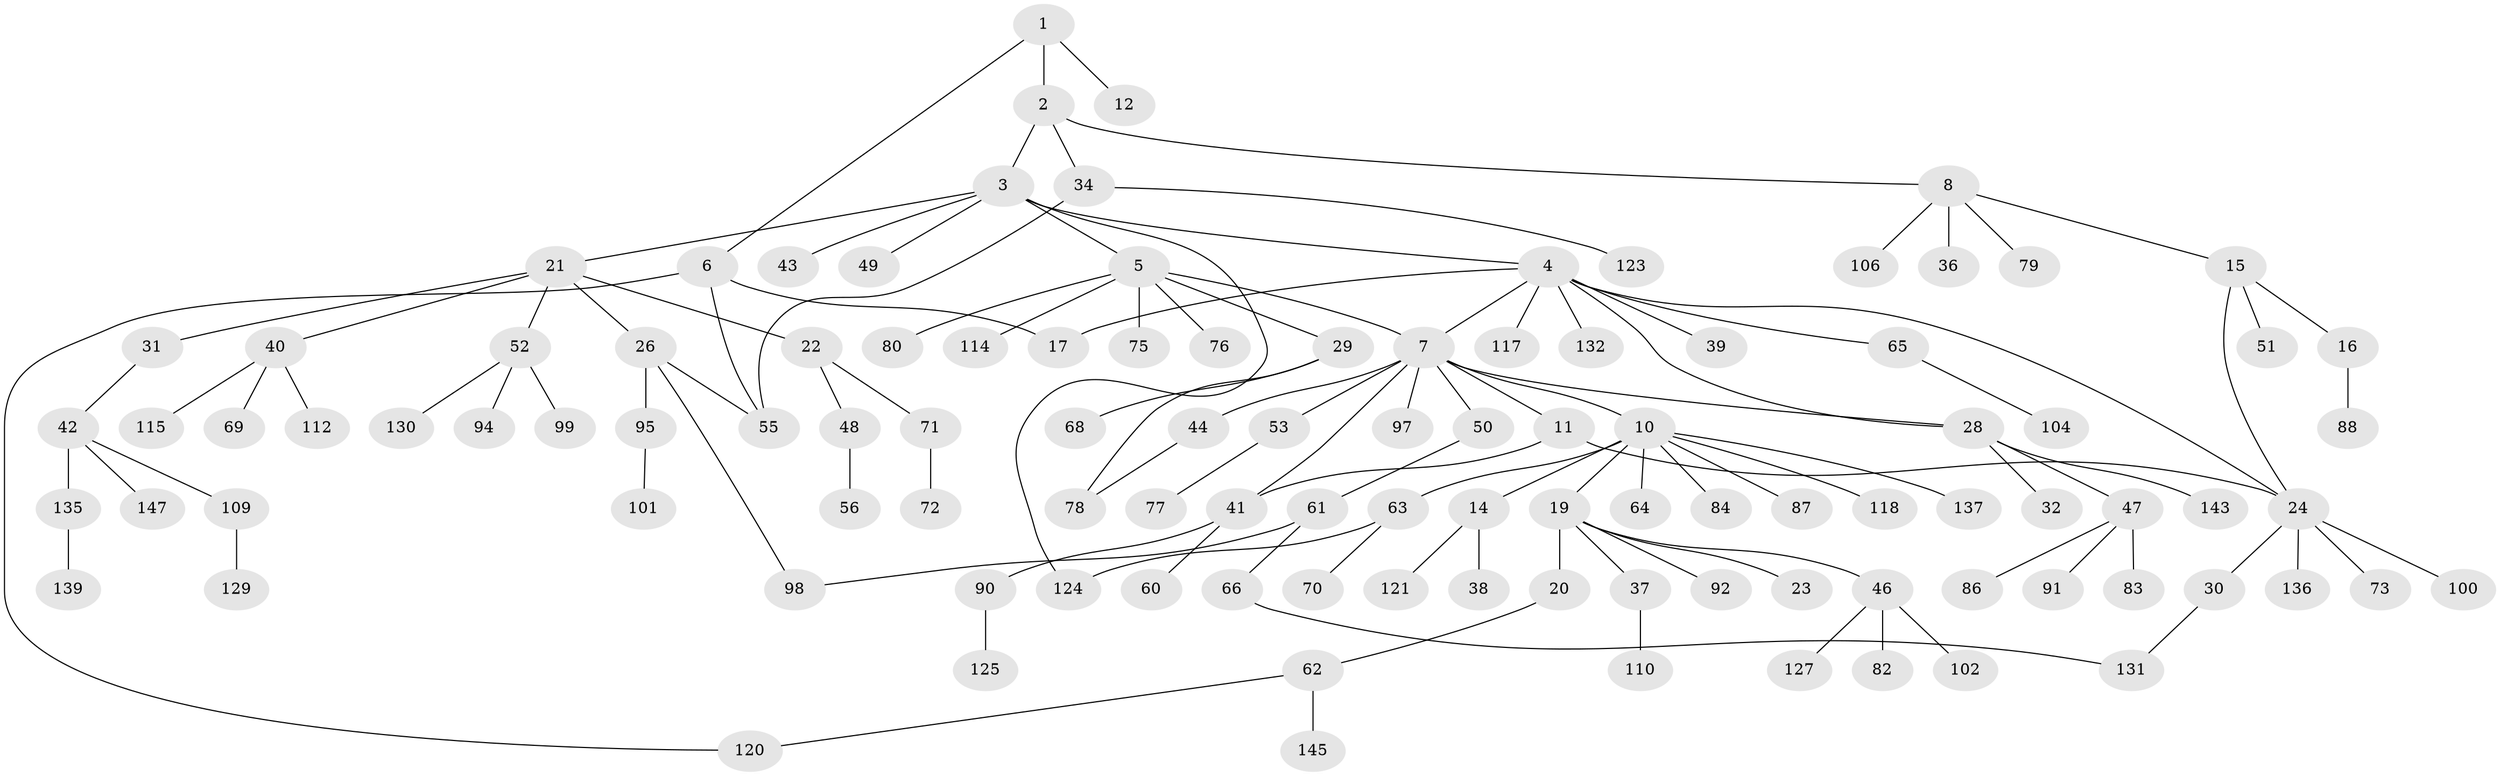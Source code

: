 // original degree distribution, {4: 0.0945945945945946, 8: 0.006756756756756757, 9: 0.006756756756756757, 7: 0.02027027027027027, 10: 0.006756756756756757, 3: 0.0945945945945946, 1: 0.4797297297297297, 5: 0.02027027027027027, 2: 0.25675675675675674, 6: 0.013513513513513514}
// Generated by graph-tools (version 1.1) at 2025/41/03/06/25 10:41:30]
// undirected, 109 vertices, 121 edges
graph export_dot {
graph [start="1"]
  node [color=gray90,style=filled];
  1 [super="+9"];
  2;
  3 [super="+54"];
  4 [super="+25"];
  5 [super="+57"];
  6 [super="+111"];
  7 [super="+27"];
  8 [super="+13"];
  10 [super="+59"];
  11;
  12;
  14 [super="+148"];
  15;
  16 [super="+93"];
  17 [super="+18"];
  19;
  20;
  21 [super="+103"];
  22 [super="+45"];
  23;
  24 [super="+105"];
  26 [super="+33"];
  28 [super="+96"];
  29 [super="+126"];
  30 [super="+35"];
  31 [super="+58"];
  32;
  34 [super="+113"];
  36;
  37 [super="+116"];
  38;
  39;
  40;
  41 [super="+67"];
  42 [super="+119"];
  43 [super="+133"];
  44 [super="+128"];
  46 [super="+81"];
  47;
  48;
  49;
  50;
  51;
  52 [super="+74"];
  53;
  55;
  56;
  60;
  61 [super="+138"];
  62 [super="+142"];
  63 [super="+140"];
  64;
  65;
  66 [super="+89"];
  68;
  69;
  70;
  71;
  72;
  73;
  75;
  76 [super="+85"];
  77;
  78;
  79 [super="+146"];
  80 [super="+144"];
  82 [super="+107"];
  83;
  84;
  86;
  87;
  88;
  90 [super="+122"];
  91;
  92;
  94;
  95;
  97 [super="+108"];
  98;
  99;
  100;
  101;
  102;
  104 [super="+141"];
  106;
  109;
  110;
  112;
  114;
  115;
  117;
  118;
  120;
  121;
  123;
  124;
  125 [super="+134"];
  127;
  129;
  130;
  131;
  132;
  135;
  136;
  137;
  139;
  143;
  145;
  147;
  1 -- 2;
  1 -- 6;
  1 -- 12;
  2 -- 3;
  2 -- 8;
  2 -- 34;
  3 -- 4;
  3 -- 5;
  3 -- 21;
  3 -- 43;
  3 -- 49;
  3 -- 124;
  4 -- 7;
  4 -- 17;
  4 -- 39;
  4 -- 65;
  4 -- 117;
  4 -- 132;
  4 -- 24;
  4 -- 28;
  5 -- 29;
  5 -- 75;
  5 -- 76;
  5 -- 80;
  5 -- 114;
  5 -- 7;
  6 -- 55;
  6 -- 17;
  6 -- 120;
  7 -- 10;
  7 -- 11;
  7 -- 28;
  7 -- 41;
  7 -- 44;
  7 -- 50;
  7 -- 53;
  7 -- 97;
  8 -- 79;
  8 -- 106;
  8 -- 36;
  8 -- 15;
  10 -- 14;
  10 -- 19;
  10 -- 84;
  10 -- 64;
  10 -- 118;
  10 -- 87;
  10 -- 137;
  10 -- 63;
  11 -- 24;
  11 -- 41;
  14 -- 38;
  14 -- 121;
  15 -- 16;
  15 -- 51;
  15 -- 24;
  16 -- 88;
  19 -- 20;
  19 -- 23;
  19 -- 37;
  19 -- 46;
  19 -- 92;
  20 -- 62;
  21 -- 22;
  21 -- 26;
  21 -- 31;
  21 -- 40;
  21 -- 52;
  22 -- 48;
  22 -- 71;
  24 -- 30;
  24 -- 73;
  24 -- 100;
  24 -- 136;
  26 -- 55;
  26 -- 95;
  26 -- 98;
  28 -- 32;
  28 -- 47;
  28 -- 143;
  29 -- 68;
  29 -- 78;
  30 -- 131;
  31 -- 42;
  34 -- 123;
  34 -- 55;
  37 -- 110;
  40 -- 69;
  40 -- 112;
  40 -- 115;
  41 -- 60;
  41 -- 90;
  42 -- 109;
  42 -- 147;
  42 -- 135;
  44 -- 78;
  46 -- 102;
  46 -- 82;
  46 -- 127;
  47 -- 83;
  47 -- 86;
  47 -- 91;
  48 -- 56;
  50 -- 61;
  52 -- 130;
  52 -- 99;
  52 -- 94;
  53 -- 77;
  61 -- 66;
  61 -- 98;
  62 -- 120;
  62 -- 145;
  63 -- 70;
  63 -- 124;
  65 -- 104;
  66 -- 131;
  71 -- 72;
  90 -- 125;
  95 -- 101;
  109 -- 129;
  135 -- 139;
}
